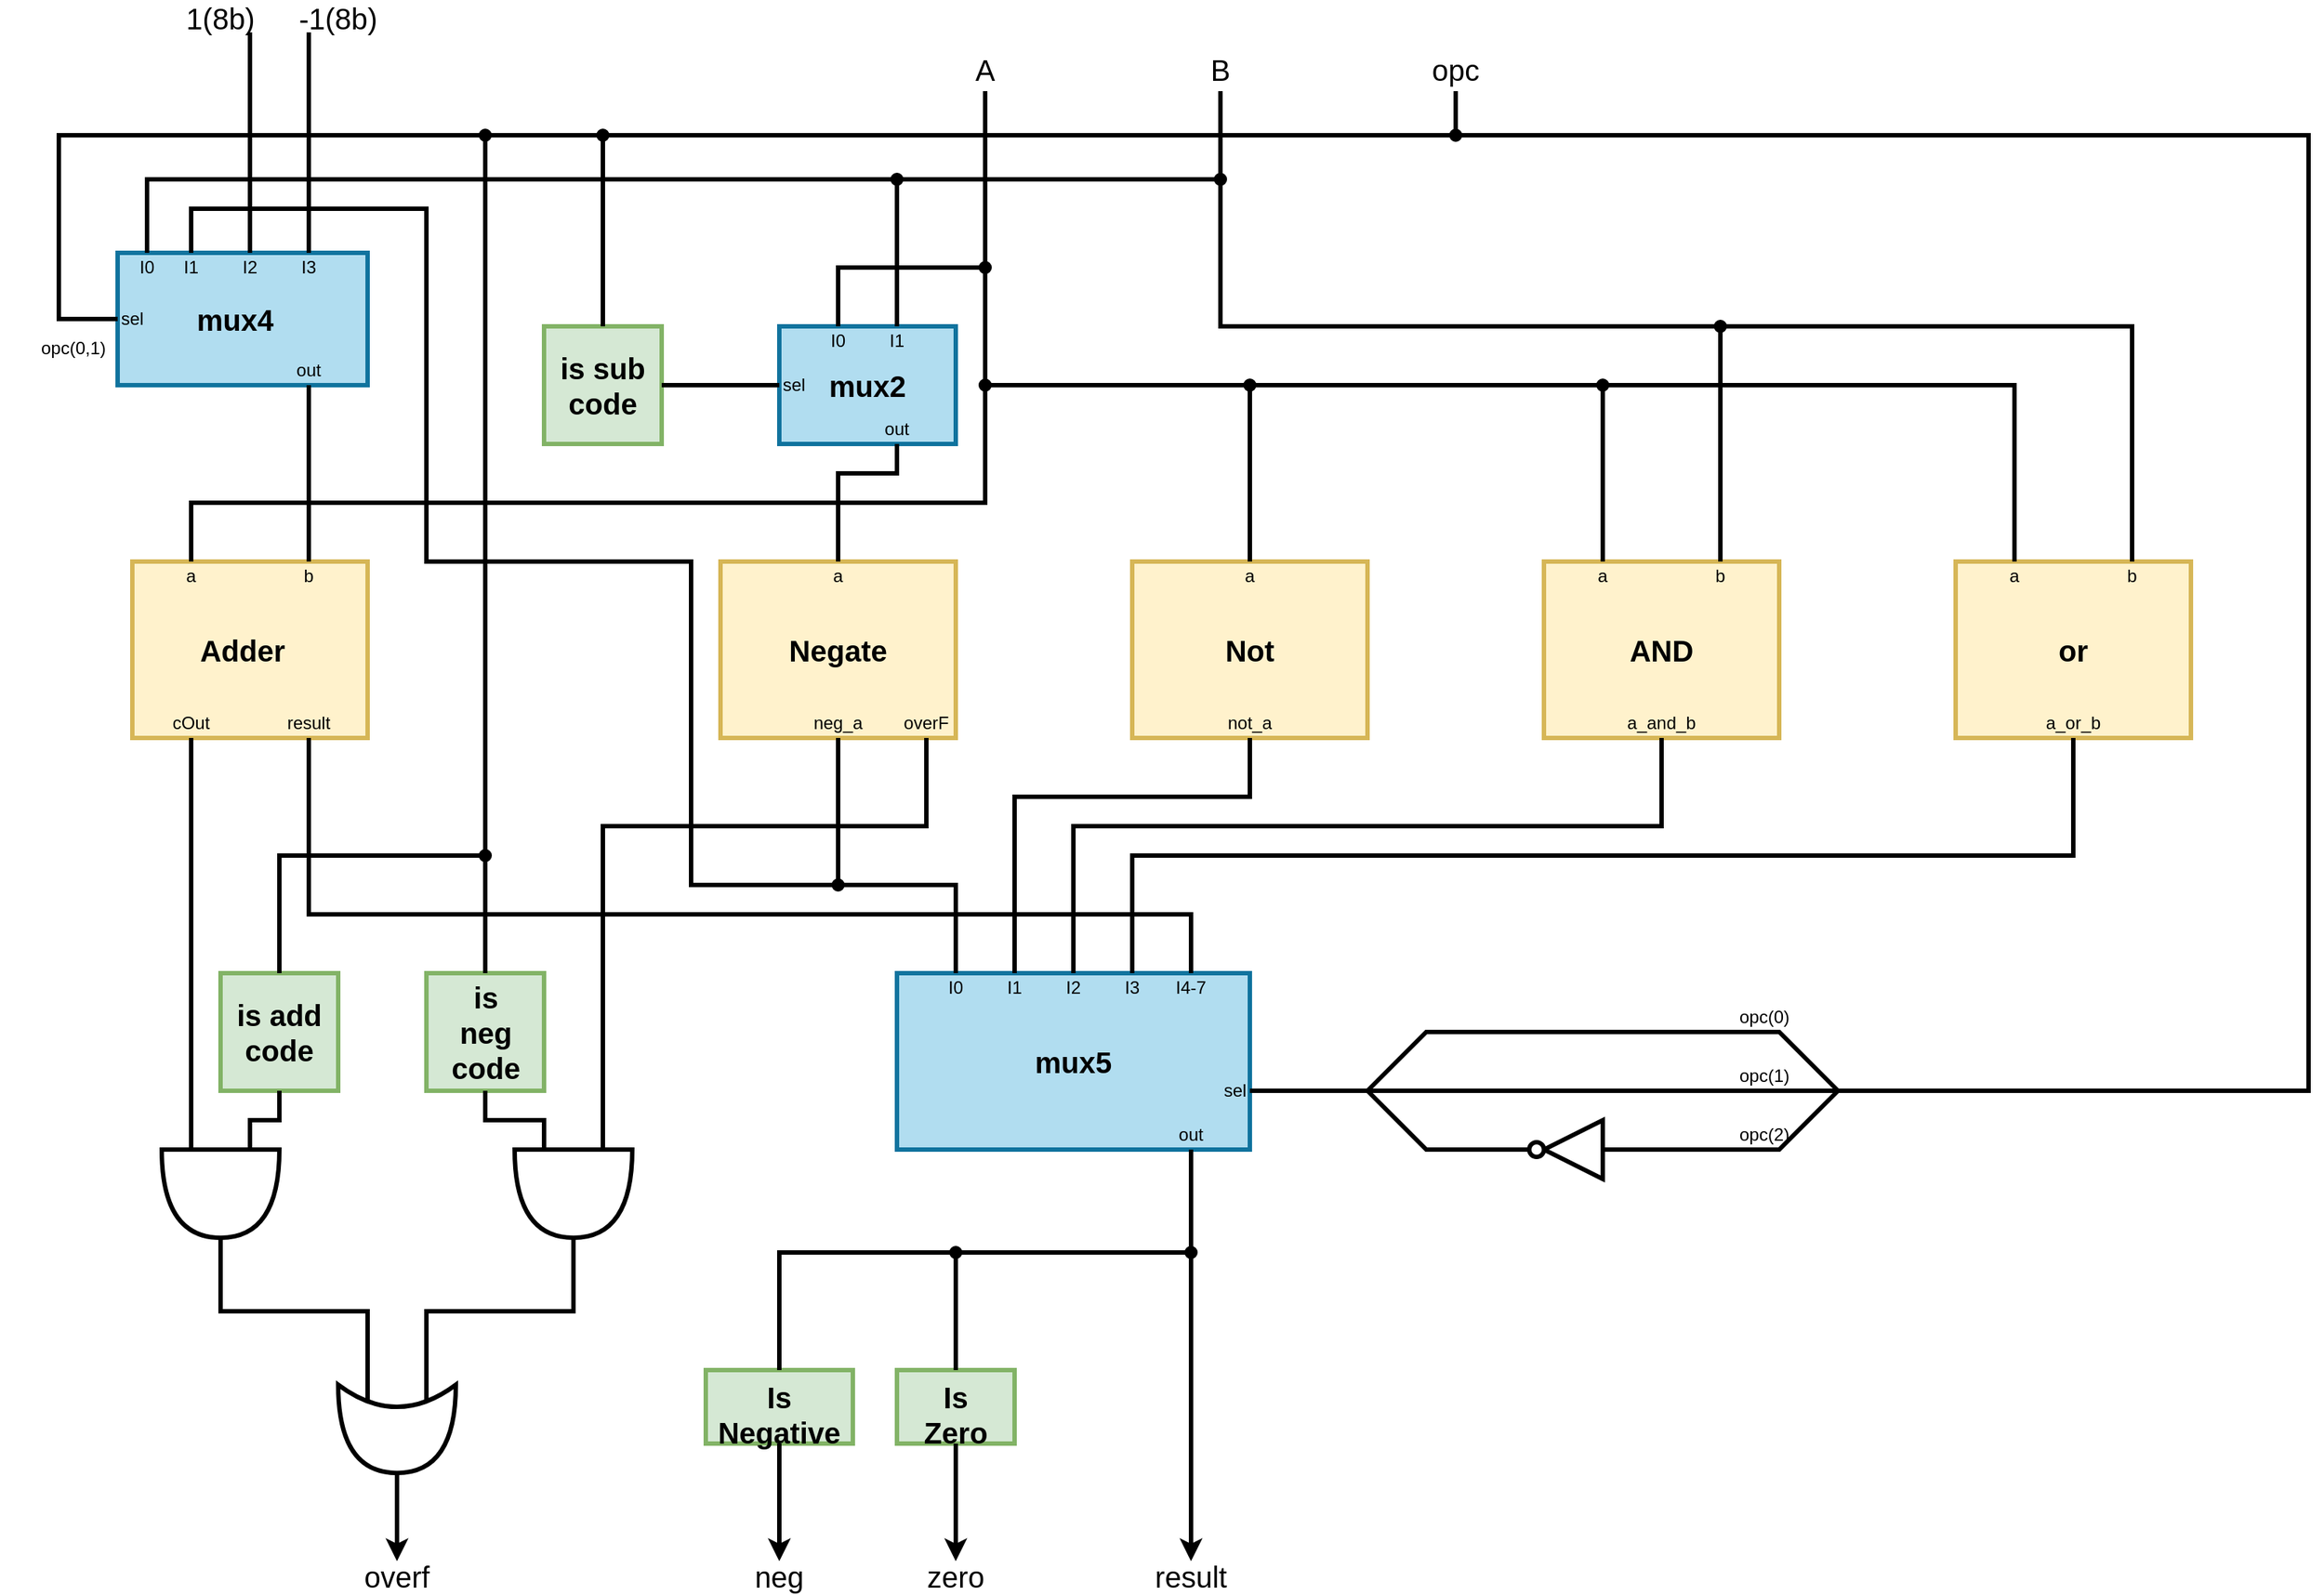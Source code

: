 <mxfile version="21.5.2" type="device">
  <diagram id="YubDv3jn2inDMCFgffVC" name="Page-1">
    <mxGraphModel dx="2049" dy="1076" grid="1" gridSize="10" guides="1" tooltips="1" connect="1" arrows="1" fold="1" page="1" pageScale="3" pageWidth="850" pageHeight="1100" math="0" shadow="0">
      <root>
        <mxCell id="0" />
        <mxCell id="1" parent="0" />
        <mxCell id="2DbDJx7GJpLvoIrPaRd6-7" value="" style="rounded=0;whiteSpace=wrap;html=1;strokeWidth=3;fillColor=#b1ddf0;strokeColor=#10739e;" parent="1" vertex="1">
          <mxGeometry x="310" y="350" width="170" height="90" as="geometry" />
        </mxCell>
        <mxCell id="2DbDJx7GJpLvoIrPaRd6-8" value="I0" style="text;html=1;strokeColor=none;fillColor=none;align=center;verticalAlign=middle;whiteSpace=wrap;rounded=0;strokeWidth=3;" parent="1" vertex="1">
          <mxGeometry x="310" y="350" width="40" height="20" as="geometry" />
        </mxCell>
        <mxCell id="2DbDJx7GJpLvoIrPaRd6-9" value="I1" style="text;html=1;strokeColor=none;fillColor=none;align=center;verticalAlign=middle;whiteSpace=wrap;rounded=0;strokeWidth=3;" parent="1" vertex="1">
          <mxGeometry x="340" y="350" width="40" height="20" as="geometry" />
        </mxCell>
        <mxCell id="2DbDJx7GJpLvoIrPaRd6-10" value="I2" style="text;html=1;strokeColor=none;fillColor=none;align=center;verticalAlign=middle;whiteSpace=wrap;rounded=0;strokeWidth=3;" parent="1" vertex="1">
          <mxGeometry x="380" y="350" width="40" height="20" as="geometry" />
        </mxCell>
        <mxCell id="2DbDJx7GJpLvoIrPaRd6-11" value="I3" style="text;html=1;strokeColor=none;fillColor=none;align=center;verticalAlign=middle;whiteSpace=wrap;rounded=0;strokeWidth=3;" parent="1" vertex="1">
          <mxGeometry x="420" y="350" width="40" height="20" as="geometry" />
        </mxCell>
        <mxCell id="2DbDJx7GJpLvoIrPaRd6-12" value="sel" style="text;html=1;strokeColor=none;fillColor=none;align=center;verticalAlign=middle;whiteSpace=wrap;rounded=0;strokeWidth=3;" parent="1" vertex="1">
          <mxGeometry x="300" y="385" width="40" height="20" as="geometry" />
        </mxCell>
        <mxCell id="2DbDJx7GJpLvoIrPaRd6-13" value="out" style="text;html=1;strokeColor=none;fillColor=none;align=center;verticalAlign=middle;whiteSpace=wrap;rounded=0;strokeWidth=3;" parent="1" vertex="1">
          <mxGeometry x="420" y="420" width="40" height="20" as="geometry" />
        </mxCell>
        <mxCell id="2DbDJx7GJpLvoIrPaRd6-14" value="" style="rounded=0;whiteSpace=wrap;html=1;strokeWidth=3;fillColor=#d5e8d4;strokeColor=#82b366;" parent="1" vertex="1">
          <mxGeometry x="600" y="400" width="80" height="80" as="geometry" />
        </mxCell>
        <mxCell id="2DbDJx7GJpLvoIrPaRd6-15" value="&lt;font style=&quot;font-size: 20px&quot;&gt;&lt;b&gt;is sub code&lt;/b&gt;&lt;/font&gt;" style="text;html=1;strokeColor=none;fillColor=none;align=center;verticalAlign=middle;whiteSpace=wrap;rounded=0;strokeWidth=3;" parent="1" vertex="1">
          <mxGeometry x="610" y="425" width="60" height="30" as="geometry" />
        </mxCell>
        <mxCell id="2DbDJx7GJpLvoIrPaRd6-17" value="&lt;font style=&quot;font-size: 20px&quot;&gt;&lt;b&gt;mux4&lt;/b&gt;&lt;/font&gt;" style="text;html=1;strokeColor=none;fillColor=none;align=center;verticalAlign=middle;whiteSpace=wrap;rounded=0;strokeWidth=3;" parent="1" vertex="1">
          <mxGeometry x="370" y="385" width="40" height="20" as="geometry" />
        </mxCell>
        <mxCell id="2DbDJx7GJpLvoIrPaRd6-19" value="" style="rounded=0;whiteSpace=wrap;html=1;strokeWidth=3;fillColor=#b1ddf0;strokeColor=#10739e;" parent="1" vertex="1">
          <mxGeometry x="760" y="400" width="120" height="80" as="geometry" />
        </mxCell>
        <mxCell id="2DbDJx7GJpLvoIrPaRd6-20" value="I0" style="text;html=1;strokeColor=none;fillColor=none;align=center;verticalAlign=middle;whiteSpace=wrap;rounded=0;strokeWidth=3;" parent="1" vertex="1">
          <mxGeometry x="780" y="400" width="40" height="20" as="geometry" />
        </mxCell>
        <mxCell id="2DbDJx7GJpLvoIrPaRd6-21" value="I1" style="text;html=1;strokeColor=none;fillColor=none;align=center;verticalAlign=middle;whiteSpace=wrap;rounded=0;strokeWidth=3;" parent="1" vertex="1">
          <mxGeometry x="820" y="400" width="40" height="20" as="geometry" />
        </mxCell>
        <mxCell id="2DbDJx7GJpLvoIrPaRd6-22" value="sel" style="text;html=1;strokeColor=none;fillColor=none;align=center;verticalAlign=middle;whiteSpace=wrap;rounded=0;strokeWidth=3;" parent="1" vertex="1">
          <mxGeometry x="750" y="430" width="40" height="20" as="geometry" />
        </mxCell>
        <mxCell id="2DbDJx7GJpLvoIrPaRd6-23" value="out" style="text;html=1;strokeColor=none;fillColor=none;align=center;verticalAlign=middle;whiteSpace=wrap;rounded=0;strokeWidth=3;" parent="1" vertex="1">
          <mxGeometry x="820" y="460" width="40" height="20" as="geometry" />
        </mxCell>
        <mxCell id="2DbDJx7GJpLvoIrPaRd6-24" value="&lt;font style=&quot;font-size: 20px&quot;&gt;&lt;b&gt;mux2&lt;/b&gt;&lt;/font&gt;" style="text;html=1;strokeColor=none;fillColor=none;align=center;verticalAlign=middle;whiteSpace=wrap;rounded=0;strokeWidth=3;" parent="1" vertex="1">
          <mxGeometry x="800" y="430" width="40" height="20" as="geometry" />
        </mxCell>
        <mxCell id="2DbDJx7GJpLvoIrPaRd6-25" value="" style="rounded=0;whiteSpace=wrap;html=1;strokeWidth=3;fillColor=#fff2cc;strokeColor=#d6b656;" parent="1" vertex="1">
          <mxGeometry x="320" y="560" width="160" height="120" as="geometry" />
        </mxCell>
        <mxCell id="2DbDJx7GJpLvoIrPaRd6-26" value="&lt;font size=&quot;1&quot;&gt;&lt;b style=&quot;font-size: 20px&quot;&gt;Adder&lt;/b&gt;&lt;/font&gt;" style="text;html=1;strokeColor=none;fillColor=none;align=center;verticalAlign=middle;whiteSpace=wrap;rounded=0;strokeWidth=3;" parent="1" vertex="1">
          <mxGeometry x="375" y="610" width="40" height="20" as="geometry" />
        </mxCell>
        <mxCell id="2DbDJx7GJpLvoIrPaRd6-27" value="a" style="text;html=1;strokeColor=none;fillColor=none;align=center;verticalAlign=middle;whiteSpace=wrap;rounded=0;strokeWidth=3;" parent="1" vertex="1">
          <mxGeometry x="340" y="560" width="40" height="20" as="geometry" />
        </mxCell>
        <mxCell id="2DbDJx7GJpLvoIrPaRd6-28" value="b" style="text;html=1;strokeColor=none;fillColor=none;align=center;verticalAlign=middle;whiteSpace=wrap;rounded=0;strokeWidth=3;" parent="1" vertex="1">
          <mxGeometry x="420" y="560" width="40" height="20" as="geometry" />
        </mxCell>
        <mxCell id="2DbDJx7GJpLvoIrPaRd6-29" value="cOut" style="text;html=1;strokeColor=none;fillColor=none;align=center;verticalAlign=middle;whiteSpace=wrap;rounded=0;strokeWidth=3;" parent="1" vertex="1">
          <mxGeometry x="340" y="660" width="40" height="20" as="geometry" />
        </mxCell>
        <mxCell id="2DbDJx7GJpLvoIrPaRd6-30" value="result" style="text;html=1;strokeColor=none;fillColor=none;align=center;verticalAlign=middle;whiteSpace=wrap;rounded=0;strokeWidth=3;" parent="1" vertex="1">
          <mxGeometry x="420" y="660" width="40" height="20" as="geometry" />
        </mxCell>
        <mxCell id="2DbDJx7GJpLvoIrPaRd6-31" value="" style="rounded=0;whiteSpace=wrap;html=1;strokeWidth=3;fillColor=#fff2cc;strokeColor=#d6b656;" parent="1" vertex="1">
          <mxGeometry x="720" y="560" width="160" height="120" as="geometry" />
        </mxCell>
        <mxCell id="2DbDJx7GJpLvoIrPaRd6-32" value="&lt;font style=&quot;font-size: 20px&quot;&gt;&lt;b&gt;Negate&lt;/b&gt;&lt;/font&gt;" style="text;html=1;strokeColor=none;fillColor=none;align=center;verticalAlign=middle;whiteSpace=wrap;rounded=0;strokeWidth=3;" parent="1" vertex="1">
          <mxGeometry x="780" y="610" width="40" height="20" as="geometry" />
        </mxCell>
        <mxCell id="2DbDJx7GJpLvoIrPaRd6-34" value="a" style="text;html=1;strokeColor=none;fillColor=none;align=center;verticalAlign=middle;whiteSpace=wrap;rounded=0;strokeWidth=3;" parent="1" vertex="1">
          <mxGeometry x="780" y="560" width="40" height="20" as="geometry" />
        </mxCell>
        <mxCell id="2DbDJx7GJpLvoIrPaRd6-35" value="neg_a" style="text;html=1;strokeColor=none;fillColor=none;align=center;verticalAlign=middle;whiteSpace=wrap;rounded=0;strokeWidth=3;" parent="1" vertex="1">
          <mxGeometry x="780" y="660" width="40" height="20" as="geometry" />
        </mxCell>
        <mxCell id="2DbDJx7GJpLvoIrPaRd6-36" value="" style="rounded=0;whiteSpace=wrap;html=1;strokeWidth=3;fillColor=#fff2cc;strokeColor=#d6b656;" parent="1" vertex="1">
          <mxGeometry x="1000" y="560" width="160" height="120" as="geometry" />
        </mxCell>
        <mxCell id="2DbDJx7GJpLvoIrPaRd6-37" value="&lt;font size=&quot;1&quot;&gt;&lt;b style=&quot;font-size: 20px&quot;&gt;Not&lt;/b&gt;&lt;/font&gt;" style="text;html=1;strokeColor=none;fillColor=none;align=center;verticalAlign=middle;whiteSpace=wrap;rounded=0;strokeWidth=3;" parent="1" vertex="1">
          <mxGeometry x="1060" y="610" width="40" height="20" as="geometry" />
        </mxCell>
        <mxCell id="2DbDJx7GJpLvoIrPaRd6-38" value="a" style="text;html=1;strokeColor=none;fillColor=none;align=center;verticalAlign=middle;whiteSpace=wrap;rounded=0;strokeWidth=3;" parent="1" vertex="1">
          <mxGeometry x="1060" y="560" width="40" height="20" as="geometry" />
        </mxCell>
        <mxCell id="2DbDJx7GJpLvoIrPaRd6-40" value="not_a" style="text;html=1;strokeColor=none;fillColor=none;align=center;verticalAlign=middle;whiteSpace=wrap;rounded=0;strokeWidth=3;" parent="1" vertex="1">
          <mxGeometry x="1060" y="660" width="40" height="20" as="geometry" />
        </mxCell>
        <mxCell id="2DbDJx7GJpLvoIrPaRd6-41" value="" style="rounded=0;whiteSpace=wrap;html=1;strokeWidth=3;fillColor=#fff2cc;strokeColor=#d6b656;" parent="1" vertex="1">
          <mxGeometry x="1280" y="560" width="160" height="120" as="geometry" />
        </mxCell>
        <mxCell id="2DbDJx7GJpLvoIrPaRd6-42" value="&lt;b style=&quot;font-size: 20px;&quot;&gt;AND&lt;/b&gt;" style="text;html=1;strokeColor=none;fillColor=none;align=center;verticalAlign=middle;whiteSpace=wrap;rounded=0;strokeWidth=3;fontSize=20;" parent="1" vertex="1">
          <mxGeometry x="1340" y="610" width="40" height="20" as="geometry" />
        </mxCell>
        <mxCell id="2DbDJx7GJpLvoIrPaRd6-43" value="a" style="text;html=1;strokeColor=none;fillColor=none;align=center;verticalAlign=middle;whiteSpace=wrap;rounded=0;strokeWidth=3;" parent="1" vertex="1">
          <mxGeometry x="1300" y="560" width="40" height="20" as="geometry" />
        </mxCell>
        <mxCell id="2DbDJx7GJpLvoIrPaRd6-44" value="b" style="text;html=1;strokeColor=none;fillColor=none;align=center;verticalAlign=middle;whiteSpace=wrap;rounded=0;strokeWidth=3;" parent="1" vertex="1">
          <mxGeometry x="1380" y="560" width="40" height="20" as="geometry" />
        </mxCell>
        <mxCell id="2DbDJx7GJpLvoIrPaRd6-46" value="a_and_b" style="text;html=1;strokeColor=none;fillColor=none;align=center;verticalAlign=middle;whiteSpace=wrap;rounded=0;strokeWidth=3;" parent="1" vertex="1">
          <mxGeometry x="1340" y="660" width="40" height="20" as="geometry" />
        </mxCell>
        <mxCell id="2DbDJx7GJpLvoIrPaRd6-47" value="" style="rounded=0;whiteSpace=wrap;html=1;strokeWidth=3;fillColor=#fff2cc;strokeColor=#d6b656;" parent="1" vertex="1">
          <mxGeometry x="1560" y="560" width="160" height="120" as="geometry" />
        </mxCell>
        <mxCell id="2DbDJx7GJpLvoIrPaRd6-48" value="&lt;b style=&quot;font-size: 20px;&quot;&gt;or&lt;/b&gt;" style="text;html=1;strokeColor=none;fillColor=none;align=center;verticalAlign=middle;whiteSpace=wrap;rounded=0;strokeWidth=3;fontSize=20;" parent="1" vertex="1">
          <mxGeometry x="1620" y="610" width="40" height="20" as="geometry" />
        </mxCell>
        <mxCell id="2DbDJx7GJpLvoIrPaRd6-49" value="a" style="text;html=1;strokeColor=none;fillColor=none;align=center;verticalAlign=middle;whiteSpace=wrap;rounded=0;strokeWidth=3;" parent="1" vertex="1">
          <mxGeometry x="1580" y="560" width="40" height="20" as="geometry" />
        </mxCell>
        <mxCell id="2DbDJx7GJpLvoIrPaRd6-50" value="b" style="text;html=1;strokeColor=none;fillColor=none;align=center;verticalAlign=middle;whiteSpace=wrap;rounded=0;strokeWidth=3;" parent="1" vertex="1">
          <mxGeometry x="1660" y="560" width="40" height="20" as="geometry" />
        </mxCell>
        <mxCell id="2DbDJx7GJpLvoIrPaRd6-51" value="a_or_b" style="text;html=1;strokeColor=none;fillColor=none;align=center;verticalAlign=middle;whiteSpace=wrap;rounded=0;strokeWidth=3;" parent="1" vertex="1">
          <mxGeometry x="1620" y="660" width="40" height="20" as="geometry" />
        </mxCell>
        <mxCell id="2DbDJx7GJpLvoIrPaRd6-52" value="" style="rounded=0;whiteSpace=wrap;html=1;strokeWidth=3;fillColor=#b1ddf0;strokeColor=#10739e;" parent="1" vertex="1">
          <mxGeometry x="840" y="840" width="240" height="120" as="geometry" />
        </mxCell>
        <mxCell id="2DbDJx7GJpLvoIrPaRd6-53" value="I0" style="text;html=1;strokeColor=none;fillColor=none;align=center;verticalAlign=middle;whiteSpace=wrap;rounded=0;strokeWidth=3;" parent="1" vertex="1">
          <mxGeometry x="860" y="840" width="40" height="20" as="geometry" />
        </mxCell>
        <mxCell id="2DbDJx7GJpLvoIrPaRd6-55" value="I1" style="text;html=1;strokeColor=none;fillColor=none;align=center;verticalAlign=middle;whiteSpace=wrap;rounded=0;strokeWidth=3;" parent="1" vertex="1">
          <mxGeometry x="900" y="840" width="40" height="20" as="geometry" />
        </mxCell>
        <mxCell id="2DbDJx7GJpLvoIrPaRd6-56" value="I2" style="text;html=1;strokeColor=none;fillColor=none;align=center;verticalAlign=middle;whiteSpace=wrap;rounded=0;strokeWidth=3;" parent="1" vertex="1">
          <mxGeometry x="940" y="840" width="40" height="20" as="geometry" />
        </mxCell>
        <mxCell id="2DbDJx7GJpLvoIrPaRd6-58" value="I3" style="text;html=1;strokeColor=none;fillColor=none;align=center;verticalAlign=middle;whiteSpace=wrap;rounded=0;strokeWidth=3;" parent="1" vertex="1">
          <mxGeometry x="980" y="840" width="40" height="20" as="geometry" />
        </mxCell>
        <mxCell id="2DbDJx7GJpLvoIrPaRd6-59" value="I4-7" style="text;html=1;strokeColor=none;fillColor=none;align=center;verticalAlign=middle;whiteSpace=wrap;rounded=0;strokeWidth=3;" parent="1" vertex="1">
          <mxGeometry x="1020" y="840" width="40" height="20" as="geometry" />
        </mxCell>
        <mxCell id="2DbDJx7GJpLvoIrPaRd6-60" value="&lt;b style=&quot;font-size: 20px;&quot;&gt;mux5&lt;/b&gt;" style="text;html=1;strokeColor=none;fillColor=none;align=center;verticalAlign=middle;whiteSpace=wrap;rounded=0;strokeWidth=3;fontSize=20;" parent="1" vertex="1">
          <mxGeometry x="940" y="890" width="40" height="20" as="geometry" />
        </mxCell>
        <mxCell id="2DbDJx7GJpLvoIrPaRd6-62" value="out" style="text;html=1;strokeColor=none;fillColor=none;align=center;verticalAlign=middle;whiteSpace=wrap;rounded=0;strokeWidth=3;" parent="1" vertex="1">
          <mxGeometry x="1020" y="940" width="40" height="20" as="geometry" />
        </mxCell>
        <mxCell id="2DbDJx7GJpLvoIrPaRd6-63" value="sel" style="text;html=1;strokeColor=none;fillColor=none;align=center;verticalAlign=middle;whiteSpace=wrap;rounded=0;strokeWidth=3;" parent="1" vertex="1">
          <mxGeometry x="1050" y="910" width="40" height="20" as="geometry" />
        </mxCell>
        <mxCell id="2DbDJx7GJpLvoIrPaRd6-65" value="" style="rounded=0;whiteSpace=wrap;html=1;strokeWidth=3;fillColor=#d5e8d4;strokeColor=#82b366;" parent="1" vertex="1">
          <mxGeometry x="520" y="840" width="80" height="80" as="geometry" />
        </mxCell>
        <mxCell id="2DbDJx7GJpLvoIrPaRd6-66" value="&lt;font style=&quot;font-size: 20px&quot;&gt;&lt;b&gt;is neg code&lt;/b&gt;&lt;/font&gt;" style="text;html=1;strokeColor=none;fillColor=none;align=center;verticalAlign=middle;whiteSpace=wrap;rounded=0;strokeWidth=3;" parent="1" vertex="1">
          <mxGeometry x="532.5" y="850" width="55" height="60" as="geometry" />
        </mxCell>
        <mxCell id="2DbDJx7GJpLvoIrPaRd6-67" value="" style="rounded=0;whiteSpace=wrap;html=1;strokeWidth=3;fillColor=#d5e8d4;strokeColor=#82b366;" parent="1" vertex="1">
          <mxGeometry x="380" y="840" width="80" height="80" as="geometry" />
        </mxCell>
        <mxCell id="2DbDJx7GJpLvoIrPaRd6-68" value="&lt;font style=&quot;font-size: 20px&quot;&gt;&lt;b&gt;is add code&lt;/b&gt;&lt;/font&gt;" style="text;html=1;strokeColor=none;fillColor=none;align=center;verticalAlign=middle;whiteSpace=wrap;rounded=0;strokeWidth=3;" parent="1" vertex="1">
          <mxGeometry x="390" y="860" width="60" height="40" as="geometry" />
        </mxCell>
        <mxCell id="2DbDJx7GJpLvoIrPaRd6-69" value="" style="shape=or;whiteSpace=wrap;html=1;direction=south;strokeWidth=3;" parent="1" vertex="1">
          <mxGeometry x="340" y="960" width="80" height="60" as="geometry" />
        </mxCell>
        <mxCell id="2DbDJx7GJpLvoIrPaRd6-70" value="" style="shape=or;whiteSpace=wrap;html=1;direction=south;strokeWidth=3;" parent="1" vertex="1">
          <mxGeometry x="580" y="960" width="80" height="60" as="geometry" />
        </mxCell>
        <mxCell id="2DbDJx7GJpLvoIrPaRd6-71" value="" style="shape=xor;whiteSpace=wrap;html=1;direction=south;strokeWidth=3;" parent="1" vertex="1">
          <mxGeometry x="460" y="1120" width="80" height="60" as="geometry" />
        </mxCell>
        <mxCell id="2DbDJx7GJpLvoIrPaRd6-72" value="" style="rounded=0;whiteSpace=wrap;html=1;strokeWidth=3;fillColor=#d5e8d4;strokeColor=#82b366;" parent="1" vertex="1">
          <mxGeometry x="710" y="1110" width="100" height="50" as="geometry" />
        </mxCell>
        <mxCell id="2DbDJx7GJpLvoIrPaRd6-73" value="&lt;b&gt;Is &lt;span style=&quot;font-size: 20px;&quot;&gt;Negative&lt;/span&gt;&lt;/b&gt;" style="text;html=1;strokeColor=none;fillColor=none;align=center;verticalAlign=middle;whiteSpace=wrap;rounded=0;strokeWidth=3;fontSize=20;" parent="1" vertex="1">
          <mxGeometry x="740" y="1130" width="40" height="20" as="geometry" />
        </mxCell>
        <mxCell id="2DbDJx7GJpLvoIrPaRd6-74" value="" style="rounded=0;whiteSpace=wrap;html=1;strokeWidth=3;fillColor=#d5e8d4;strokeColor=#82b366;" parent="1" vertex="1">
          <mxGeometry x="840" y="1110" width="80" height="50" as="geometry" />
        </mxCell>
        <mxCell id="2DbDJx7GJpLvoIrPaRd6-75" value="&lt;b&gt;Is &lt;span style=&quot;font-size: 20px;&quot;&gt;Zero&lt;/span&gt;&lt;/b&gt;" style="text;html=1;strokeColor=none;fillColor=none;align=center;verticalAlign=middle;whiteSpace=wrap;rounded=0;strokeWidth=3;fontSize=20;" parent="1" vertex="1">
          <mxGeometry x="860" y="1130" width="40" height="20" as="geometry" />
        </mxCell>
        <mxCell id="2DbDJx7GJpLvoIrPaRd6-77" value="&lt;div&gt;A&lt;/div&gt;" style="text;html=1;strokeColor=none;fillColor=none;align=center;verticalAlign=middle;whiteSpace=wrap;rounded=0;strokeWidth=3;fontSize=20;" parent="1" vertex="1">
          <mxGeometry x="880" y="215" width="40" height="20" as="geometry" />
        </mxCell>
        <mxCell id="2DbDJx7GJpLvoIrPaRd6-81" value="B" style="text;html=1;strokeColor=none;fillColor=none;align=center;verticalAlign=middle;whiteSpace=wrap;rounded=0;strokeWidth=3;fontSize=20;" parent="1" vertex="1">
          <mxGeometry x="1040" y="215" width="40" height="20" as="geometry" />
        </mxCell>
        <mxCell id="2DbDJx7GJpLvoIrPaRd6-83" value="opc" style="text;html=1;strokeColor=none;fillColor=none;align=center;verticalAlign=middle;whiteSpace=wrap;rounded=0;strokeWidth=3;fontSize=20;" parent="1" vertex="1">
          <mxGeometry x="1200" y="210" width="40" height="30" as="geometry" />
        </mxCell>
        <mxCell id="2DbDJx7GJpLvoIrPaRd6-84" value="-1(8b)" style="text;html=1;strokeColor=none;fillColor=none;align=center;verticalAlign=middle;whiteSpace=wrap;rounded=0;strokeWidth=3;fontSize=20;" parent="1" vertex="1">
          <mxGeometry x="440" y="180" width="40" height="20" as="geometry" />
        </mxCell>
        <mxCell id="2DbDJx7GJpLvoIrPaRd6-86" value="1(8b)" style="text;html=1;strokeColor=none;fillColor=none;align=center;verticalAlign=middle;whiteSpace=wrap;rounded=0;strokeWidth=3;fontSize=20;" parent="1" vertex="1">
          <mxGeometry x="360" y="180" width="40" height="20" as="geometry" />
        </mxCell>
        <mxCell id="2DbDJx7GJpLvoIrPaRd6-88" value="" style="endArrow=none;html=1;exitX=0.5;exitY=0;exitDx=0;exitDy=0;entryX=1;entryY=1;entryDx=0;entryDy=0;strokeWidth=3;" parent="1" source="2DbDJx7GJpLvoIrPaRd6-10" target="2DbDJx7GJpLvoIrPaRd6-86" edge="1">
          <mxGeometry width="50" height="50" relative="1" as="geometry">
            <mxPoint x="570" y="410" as="sourcePoint" />
            <mxPoint x="620" y="360" as="targetPoint" />
          </mxGeometry>
        </mxCell>
        <mxCell id="2DbDJx7GJpLvoIrPaRd6-89" value="" style="endArrow=none;html=1;exitX=0.5;exitY=0;exitDx=0;exitDy=0;entryX=0;entryY=1;entryDx=0;entryDy=0;strokeWidth=3;" parent="1" source="2DbDJx7GJpLvoIrPaRd6-11" target="2DbDJx7GJpLvoIrPaRd6-84" edge="1">
          <mxGeometry width="50" height="50" relative="1" as="geometry">
            <mxPoint x="570" y="410" as="sourcePoint" />
            <mxPoint x="620" y="360" as="targetPoint" />
          </mxGeometry>
        </mxCell>
        <mxCell id="2DbDJx7GJpLvoIrPaRd6-90" value="" style="endArrow=none;html=1;exitX=0.5;exitY=1;exitDx=0;exitDy=0;rounded=0;entryX=0;entryY=0.5;entryDx=0;entryDy=0;strokeWidth=3;" parent="1" target="2DbDJx7GJpLvoIrPaRd6-7" edge="1">
          <mxGeometry width="50" height="50" relative="1" as="geometry">
            <mxPoint x="1220" y="240" as="sourcePoint" />
            <mxPoint x="290" y="400" as="targetPoint" />
            <Array as="points">
              <mxPoint x="1220" y="270" />
              <mxPoint x="270" y="270" />
              <mxPoint x="270" y="395" />
            </Array>
          </mxGeometry>
        </mxCell>
        <mxCell id="2DbDJx7GJpLvoIrPaRd6-91" value="opc(0,1)" style="text;html=1;strokeColor=none;fillColor=none;align=center;verticalAlign=middle;whiteSpace=wrap;rounded=0;strokeWidth=3;" parent="1" vertex="1">
          <mxGeometry x="230" y="405" width="100" height="20" as="geometry" />
        </mxCell>
        <mxCell id="2DbDJx7GJpLvoIrPaRd6-92" value="" style="endArrow=none;html=1;entryX=0.5;entryY=0;entryDx=0;entryDy=0;sourcePerimeterSpacing=0;startArrow=oval;startFill=1;strokeWidth=3;" parent="1" target="2DbDJx7GJpLvoIrPaRd6-14" edge="1">
          <mxGeometry width="50" height="50" relative="1" as="geometry">
            <mxPoint x="640" y="270" as="sourcePoint" />
            <mxPoint x="850" y="620" as="targetPoint" />
          </mxGeometry>
        </mxCell>
        <mxCell id="2DbDJx7GJpLvoIrPaRd6-93" value="" style="endArrow=none;html=1;startArrow=oval;startFill=1;entryX=0.5;entryY=0;entryDx=0;entryDy=0;strokeWidth=3;" parent="1" target="2DbDJx7GJpLvoIrPaRd6-65" edge="1">
          <mxGeometry width="50" height="50" relative="1" as="geometry">
            <mxPoint x="560" y="270" as="sourcePoint" />
            <mxPoint x="560" y="270" as="targetPoint" />
          </mxGeometry>
        </mxCell>
        <mxCell id="2DbDJx7GJpLvoIrPaRd6-94" value="" style="endArrow=none;html=1;entryX=0.5;entryY=0;entryDx=0;entryDy=0;startArrow=oval;startFill=1;rounded=0;strokeWidth=3;" parent="1" target="2DbDJx7GJpLvoIrPaRd6-67" edge="1">
          <mxGeometry width="50" height="50" relative="1" as="geometry">
            <mxPoint x="560" y="760" as="sourcePoint" />
            <mxPoint x="850" y="520" as="targetPoint" />
            <Array as="points">
              <mxPoint x="420" y="760" />
            </Array>
          </mxGeometry>
        </mxCell>
        <mxCell id="2DbDJx7GJpLvoIrPaRd6-96" value="" style="endArrow=oval;html=1;rounded=0;startArrow=none;startFill=0;endFill=1;strokeWidth=3;" parent="1" edge="1">
          <mxGeometry width="50" height="50" relative="1" as="geometry">
            <mxPoint x="1480" y="920" as="sourcePoint" />
            <mxPoint x="1220" y="270" as="targetPoint" />
            <Array as="points">
              <mxPoint x="1800" y="920" />
              <mxPoint x="1800" y="270" />
            </Array>
          </mxGeometry>
        </mxCell>
        <mxCell id="2DbDJx7GJpLvoIrPaRd6-97" value="" style="endArrow=none;html=1;entryX=0.75;entryY=0.5;entryDx=0;entryDy=0;entryPerimeter=0;strokeWidth=3;" parent="1" target="2DbDJx7GJpLvoIrPaRd6-63" edge="1">
          <mxGeometry width="50" height="50" relative="1" as="geometry">
            <mxPoint x="1160" y="920" as="sourcePoint" />
            <mxPoint x="1210" y="740" as="targetPoint" />
          </mxGeometry>
        </mxCell>
        <mxCell id="2DbDJx7GJpLvoIrPaRd6-98" value="" style="endArrow=none;html=1;rounded=0;strokeWidth=3;" parent="1" edge="1">
          <mxGeometry width="50" height="50" relative="1" as="geometry">
            <mxPoint x="1160" y="920" as="sourcePoint" />
            <mxPoint x="1480" y="920" as="targetPoint" />
            <Array as="points">
              <mxPoint x="1200" y="880" />
              <mxPoint x="1440" y="880" />
            </Array>
          </mxGeometry>
        </mxCell>
        <mxCell id="2DbDJx7GJpLvoIrPaRd6-99" value="" style="endArrow=none;html=1;rounded=0;strokeWidth=3;" parent="1" edge="1">
          <mxGeometry width="50" height="50" relative="1" as="geometry">
            <mxPoint x="1320" y="960" as="sourcePoint" />
            <mxPoint x="1480" y="920" as="targetPoint" />
            <Array as="points">
              <mxPoint x="1440" y="960" />
            </Array>
          </mxGeometry>
        </mxCell>
        <mxCell id="2DbDJx7GJpLvoIrPaRd6-100" value="" style="endArrow=none;html=1;strokeColor=#000000;strokeWidth=3;" parent="1" edge="1">
          <mxGeometry width="50" height="50" relative="1" as="geometry">
            <mxPoint x="1160" y="920" as="sourcePoint" />
            <mxPoint x="1480" y="920" as="targetPoint" />
          </mxGeometry>
        </mxCell>
        <mxCell id="2DbDJx7GJpLvoIrPaRd6-101" value="" style="triangle;whiteSpace=wrap;html=1;direction=west;strokeWidth=3;" parent="1" vertex="1">
          <mxGeometry x="1280" y="940" width="40" height="40" as="geometry" />
        </mxCell>
        <mxCell id="2DbDJx7GJpLvoIrPaRd6-103" value="" style="ellipse;whiteSpace=wrap;html=1;aspect=fixed;strokeWidth=3;" parent="1" vertex="1">
          <mxGeometry x="1270" y="955" width="10" height="10" as="geometry" />
        </mxCell>
        <mxCell id="2DbDJx7GJpLvoIrPaRd6-104" value="" style="endArrow=none;html=1;strokeColor=#000000;entryX=0;entryY=0.5;entryDx=0;entryDy=0;rounded=0;strokeWidth=3;" parent="1" target="2DbDJx7GJpLvoIrPaRd6-103" edge="1">
          <mxGeometry width="50" height="50" relative="1" as="geometry">
            <mxPoint x="1160" y="920" as="sourcePoint" />
            <mxPoint x="1200" y="740" as="targetPoint" />
            <Array as="points">
              <mxPoint x="1200" y="960" />
            </Array>
          </mxGeometry>
        </mxCell>
        <mxCell id="2DbDJx7GJpLvoIrPaRd6-105" value="opc(0)" style="text;html=1;strokeColor=none;fillColor=none;align=center;verticalAlign=middle;whiteSpace=wrap;rounded=0;strokeWidth=3;" parent="1" vertex="1">
          <mxGeometry x="1410" y="860" width="40" height="20" as="geometry" />
        </mxCell>
        <mxCell id="2DbDJx7GJpLvoIrPaRd6-106" value="opc(1)" style="text;html=1;strokeColor=none;fillColor=none;align=center;verticalAlign=middle;whiteSpace=wrap;rounded=0;strokeWidth=3;" parent="1" vertex="1">
          <mxGeometry x="1410" y="900" width="40" height="20" as="geometry" />
        </mxCell>
        <mxCell id="2DbDJx7GJpLvoIrPaRd6-107" value="opc(2)" style="text;html=1;strokeColor=none;fillColor=none;align=center;verticalAlign=middle;whiteSpace=wrap;rounded=0;strokeWidth=3;" parent="1" vertex="1">
          <mxGeometry x="1410" y="940" width="40" height="20" as="geometry" />
        </mxCell>
        <mxCell id="2DbDJx7GJpLvoIrPaRd6-110" value="" style="endArrow=none;html=1;strokeColor=#000000;exitX=0.5;exitY=0;exitDx=0;exitDy=0;entryX=0.5;entryY=1;entryDx=0;entryDy=0;rounded=0;strokeWidth=3;" parent="1" source="2DbDJx7GJpLvoIrPaRd6-72" target="2DbDJx7GJpLvoIrPaRd6-62" edge="1">
          <mxGeometry width="50" height="50" relative="1" as="geometry">
            <mxPoint x="610" y="970" as="sourcePoint" />
            <mxPoint x="660" y="920" as="targetPoint" />
            <Array as="points">
              <mxPoint x="760" y="1030" />
              <mxPoint x="1040" y="1030" />
            </Array>
          </mxGeometry>
        </mxCell>
        <mxCell id="2DbDJx7GJpLvoIrPaRd6-111" value="" style="endArrow=oval;html=1;exitX=0.5;exitY=0;exitDx=0;exitDy=0;startArrow=none;startFill=0;endFill=1;strokeWidth=3;" parent="1" source="2DbDJx7GJpLvoIrPaRd6-74" edge="1">
          <mxGeometry width="50" height="50" relative="1" as="geometry">
            <mxPoint x="610" y="970" as="sourcePoint" />
            <mxPoint x="880" y="1030" as="targetPoint" />
          </mxGeometry>
        </mxCell>
        <mxCell id="2DbDJx7GJpLvoIrPaRd6-112" value="" style="endArrow=none;html=1;strokeColor=#000000;exitX=1;exitY=0.5;exitDx=0;exitDy=0;exitPerimeter=0;entryX=0.175;entryY=0.25;entryDx=0;entryDy=0;entryPerimeter=0;rounded=0;strokeWidth=3;" parent="1" source="2DbDJx7GJpLvoIrPaRd6-70" target="2DbDJx7GJpLvoIrPaRd6-71" edge="1">
          <mxGeometry width="50" height="50" relative="1" as="geometry">
            <mxPoint x="610" y="1010" as="sourcePoint" />
            <mxPoint x="660" y="960" as="targetPoint" />
            <Array as="points">
              <mxPoint x="620" y="1070" />
              <mxPoint x="520" y="1070" />
            </Array>
          </mxGeometry>
        </mxCell>
        <mxCell id="2DbDJx7GJpLvoIrPaRd6-113" value="" style="endArrow=none;html=1;strokeColor=#000000;entryX=1;entryY=0.5;entryDx=0;entryDy=0;entryPerimeter=0;exitX=0.175;exitY=0.75;exitDx=0;exitDy=0;exitPerimeter=0;rounded=0;strokeWidth=3;" parent="1" source="2DbDJx7GJpLvoIrPaRd6-71" target="2DbDJx7GJpLvoIrPaRd6-69" edge="1">
          <mxGeometry width="50" height="50" relative="1" as="geometry">
            <mxPoint x="610" y="1010" as="sourcePoint" />
            <mxPoint x="660" y="960" as="targetPoint" />
            <Array as="points">
              <mxPoint x="480" y="1070" />
              <mxPoint x="380" y="1070" />
            </Array>
          </mxGeometry>
        </mxCell>
        <mxCell id="2DbDJx7GJpLvoIrPaRd6-119" value="" style="endArrow=classic;html=1;strokeColor=#000000;exitX=1;exitY=0.5;exitDx=0;exitDy=0;exitPerimeter=0;entryX=0.5;entryY=0;entryDx=0;entryDy=0;strokeWidth=3;endFill=1;" parent="1" source="2DbDJx7GJpLvoIrPaRd6-71" edge="1">
          <mxGeometry width="50" height="50" relative="1" as="geometry">
            <mxPoint x="670" y="1190" as="sourcePoint" />
            <mxPoint x="500" y="1240" as="targetPoint" />
          </mxGeometry>
        </mxCell>
        <mxCell id="2DbDJx7GJpLvoIrPaRd6-120" value="" style="endArrow=none;html=1;strokeColor=#000000;entryX=0.5;entryY=1;entryDx=0;entryDy=0;exitX=0.5;exitY=0;exitDx=0;exitDy=0;strokeWidth=3;startArrow=classic;startFill=1;" parent="1" target="2DbDJx7GJpLvoIrPaRd6-72" edge="1">
          <mxGeometry width="50" height="50" relative="1" as="geometry">
            <mxPoint x="760" y="1240" as="sourcePoint" />
            <mxPoint x="720" y="1140" as="targetPoint" />
          </mxGeometry>
        </mxCell>
        <mxCell id="2DbDJx7GJpLvoIrPaRd6-121" value="" style="endArrow=classic;html=1;strokeColor=#000000;exitX=0.5;exitY=1;exitDx=0;exitDy=0;entryX=0.5;entryY=0;entryDx=0;entryDy=0;strokeWidth=3;endFill=1;" parent="1" source="2DbDJx7GJpLvoIrPaRd6-74" edge="1">
          <mxGeometry width="50" height="50" relative="1" as="geometry">
            <mxPoint x="670" y="1190" as="sourcePoint" />
            <mxPoint x="880" y="1240" as="targetPoint" />
          </mxGeometry>
        </mxCell>
        <mxCell id="2DbDJx7GJpLvoIrPaRd6-122" value="" style="endArrow=classic;html=1;strokeColor=#000000;entryX=0.5;entryY=0;entryDx=0;entryDy=0;startArrow=oval;startFill=1;strokeWidth=3;endFill=1;" parent="1" edge="1">
          <mxGeometry width="50" height="50" relative="1" as="geometry">
            <mxPoint x="1040" y="1030" as="sourcePoint" />
            <mxPoint x="1040" y="1240" as="targetPoint" />
          </mxGeometry>
        </mxCell>
        <mxCell id="2DbDJx7GJpLvoIrPaRd6-123" value="" style="endArrow=none;html=1;strokeColor=#000000;exitX=0.5;exitY=1;exitDx=0;exitDy=0;entryX=0;entryY=0.75;entryDx=0;entryDy=0;entryPerimeter=0;strokeWidth=3;" parent="1" source="2DbDJx7GJpLvoIrPaRd6-29" target="2DbDJx7GJpLvoIrPaRd6-69" edge="1">
          <mxGeometry width="50" height="50" relative="1" as="geometry">
            <mxPoint x="670" y="710" as="sourcePoint" />
            <mxPoint x="720" y="660" as="targetPoint" />
          </mxGeometry>
        </mxCell>
        <mxCell id="2DbDJx7GJpLvoIrPaRd6-124" value="" style="endArrow=none;html=1;strokeColor=#000000;exitX=0.5;exitY=1;exitDx=0;exitDy=0;entryX=0;entryY=0.25;entryDx=0;entryDy=0;entryPerimeter=0;rounded=0;strokeWidth=3;" parent="1" source="2DbDJx7GJpLvoIrPaRd6-67" target="2DbDJx7GJpLvoIrPaRd6-69" edge="1">
          <mxGeometry width="50" height="50" relative="1" as="geometry">
            <mxPoint x="670" y="800" as="sourcePoint" />
            <mxPoint x="720" y="750" as="targetPoint" />
            <Array as="points">
              <mxPoint x="420" y="940" />
              <mxPoint x="400" y="940" />
            </Array>
          </mxGeometry>
        </mxCell>
        <mxCell id="2DbDJx7GJpLvoIrPaRd6-126" value="" style="endArrow=none;html=1;strokeColor=#000000;exitX=0.5;exitY=1;exitDx=0;exitDy=0;entryX=0;entryY=0.75;entryDx=0;entryDy=0;entryPerimeter=0;rounded=0;strokeWidth=3;" parent="1" source="2DbDJx7GJpLvoIrPaRd6-65" target="2DbDJx7GJpLvoIrPaRd6-70" edge="1">
          <mxGeometry width="50" height="50" relative="1" as="geometry">
            <mxPoint x="670" y="800" as="sourcePoint" />
            <mxPoint x="720" y="750" as="targetPoint" />
            <Array as="points">
              <mxPoint x="560" y="940" />
              <mxPoint x="600" y="940" />
            </Array>
          </mxGeometry>
        </mxCell>
        <mxCell id="2DbDJx7GJpLvoIrPaRd6-128" value="overF" style="text;html=1;strokeColor=none;fillColor=none;align=center;verticalAlign=middle;whiteSpace=wrap;rounded=0;strokeWidth=3;" parent="1" vertex="1">
          <mxGeometry x="840" y="660" width="40" height="20" as="geometry" />
        </mxCell>
        <mxCell id="2DbDJx7GJpLvoIrPaRd6-129" value="" style="endArrow=none;html=1;strokeColor=#000000;exitX=0;exitY=0.25;exitDx=0;exitDy=0;exitPerimeter=0;entryX=0.5;entryY=1;entryDx=0;entryDy=0;rounded=0;strokeWidth=3;" parent="1" source="2DbDJx7GJpLvoIrPaRd6-70" target="2DbDJx7GJpLvoIrPaRd6-128" edge="1">
          <mxGeometry width="50" height="50" relative="1" as="geometry">
            <mxPoint x="580" y="790" as="sourcePoint" />
            <mxPoint x="630" y="740" as="targetPoint" />
            <Array as="points">
              <mxPoint x="640" y="740" />
              <mxPoint x="860" y="740" />
            </Array>
          </mxGeometry>
        </mxCell>
        <mxCell id="2DbDJx7GJpLvoIrPaRd6-130" value="overf" style="text;html=1;strokeColor=none;fillColor=none;align=center;verticalAlign=middle;whiteSpace=wrap;rounded=0;strokeWidth=3;fontSize=20;" parent="1" vertex="1">
          <mxGeometry x="480" y="1240" width="40" height="20" as="geometry" />
        </mxCell>
        <mxCell id="2DbDJx7GJpLvoIrPaRd6-131" value="neg" style="text;html=1;strokeColor=none;fillColor=none;align=center;verticalAlign=middle;whiteSpace=wrap;rounded=0;strokeWidth=3;fontSize=20;" parent="1" vertex="1">
          <mxGeometry x="740" y="1240" width="40" height="20" as="geometry" />
        </mxCell>
        <mxCell id="2DbDJx7GJpLvoIrPaRd6-132" value="zero" style="text;html=1;strokeColor=none;fillColor=none;align=center;verticalAlign=middle;whiteSpace=wrap;rounded=0;strokeWidth=3;fontSize=20;" parent="1" vertex="1">
          <mxGeometry x="860" y="1240" width="40" height="20" as="geometry" />
        </mxCell>
        <mxCell id="2DbDJx7GJpLvoIrPaRd6-133" value="result" style="text;html=1;strokeColor=none;fillColor=none;align=center;verticalAlign=middle;whiteSpace=wrap;rounded=0;strokeWidth=3;fontSize=20;" parent="1" vertex="1">
          <mxGeometry x="1020" y="1240" width="40" height="20" as="geometry" />
        </mxCell>
        <mxCell id="2DbDJx7GJpLvoIrPaRd6-136" value="" style="endArrow=none;html=1;strokeColor=#000000;exitX=0.5;exitY=1;exitDx=0;exitDy=0;entryX=0.5;entryY=0;entryDx=0;entryDy=0;rounded=0;strokeWidth=3;" parent="1" source="2DbDJx7GJpLvoIrPaRd6-35" target="2DbDJx7GJpLvoIrPaRd6-53" edge="1">
          <mxGeometry width="50" height="50" relative="1" as="geometry">
            <mxPoint x="900" y="860" as="sourcePoint" />
            <mxPoint x="950" y="810" as="targetPoint" />
            <Array as="points">
              <mxPoint x="800" y="780" />
              <mxPoint x="880" y="780" />
            </Array>
          </mxGeometry>
        </mxCell>
        <mxCell id="2DbDJx7GJpLvoIrPaRd6-137" value="" style="endArrow=none;html=1;strokeColor=#000000;rounded=0;entryX=0.5;entryY=1;entryDx=0;entryDy=0;exitX=0.5;exitY=0;exitDx=0;exitDy=0;strokeWidth=3;" parent="1" source="2DbDJx7GJpLvoIrPaRd6-55" target="2DbDJx7GJpLvoIrPaRd6-40" edge="1">
          <mxGeometry width="50" height="50" relative="1" as="geometry">
            <mxPoint x="900" y="860" as="sourcePoint" />
            <mxPoint x="950" y="810" as="targetPoint" />
            <Array as="points">
              <mxPoint x="920" y="720" />
              <mxPoint x="1080" y="720" />
            </Array>
          </mxGeometry>
        </mxCell>
        <mxCell id="2DbDJx7GJpLvoIrPaRd6-138" value="" style="endArrow=none;html=1;strokeColor=#000000;exitX=0.5;exitY=0;exitDx=0;exitDy=0;entryX=0.5;entryY=1;entryDx=0;entryDy=0;rounded=0;strokeWidth=3;" parent="1" source="2DbDJx7GJpLvoIrPaRd6-56" target="2DbDJx7GJpLvoIrPaRd6-46" edge="1">
          <mxGeometry width="50" height="50" relative="1" as="geometry">
            <mxPoint x="900" y="860" as="sourcePoint" />
            <mxPoint x="950" y="810" as="targetPoint" />
            <Array as="points">
              <mxPoint x="960" y="740" />
              <mxPoint x="1360" y="740" />
            </Array>
          </mxGeometry>
        </mxCell>
        <mxCell id="2DbDJx7GJpLvoIrPaRd6-139" value="" style="endArrow=none;html=1;strokeColor=#000000;rounded=0;entryX=0.5;entryY=0;entryDx=0;entryDy=0;exitX=0.5;exitY=1;exitDx=0;exitDy=0;strokeWidth=3;" parent="1" source="2DbDJx7GJpLvoIrPaRd6-51" target="2DbDJx7GJpLvoIrPaRd6-58" edge="1">
          <mxGeometry width="50" height="50" relative="1" as="geometry">
            <mxPoint x="1620" y="730" as="sourcePoint" />
            <mxPoint x="950" y="810" as="targetPoint" />
            <Array as="points">
              <mxPoint x="1640" y="760" />
              <mxPoint x="1000" y="760" />
            </Array>
          </mxGeometry>
        </mxCell>
        <mxCell id="2DbDJx7GJpLvoIrPaRd6-140" value="" style="endArrow=none;html=1;rounded=0;exitX=0.5;exitY=1;exitDx=0;exitDy=0;entryX=0.5;entryY=0;entryDx=0;entryDy=0;strokeWidth=3;" parent="1" source="2DbDJx7GJpLvoIrPaRd6-30" target="2DbDJx7GJpLvoIrPaRd6-59" edge="1">
          <mxGeometry width="50" height="50" relative="1" as="geometry">
            <mxPoint x="880" y="860" as="sourcePoint" />
            <mxPoint x="930" y="810" as="targetPoint" />
            <Array as="points">
              <mxPoint x="440" y="800" />
              <mxPoint x="680" y="800" />
              <mxPoint x="1040" y="800" />
            </Array>
          </mxGeometry>
        </mxCell>
        <mxCell id="2DbDJx7GJpLvoIrPaRd6-142" value="" style="endArrow=none;html=1;strokeColor=#000000;entryX=0.5;entryY=1;entryDx=0;entryDy=0;rounded=0;exitX=0.5;exitY=0;exitDx=0;exitDy=0;strokeWidth=3;" parent="1" source="2DbDJx7GJpLvoIrPaRd6-38" edge="1">
          <mxGeometry width="50" height="50" relative="1" as="geometry">
            <mxPoint x="990" y="550" as="sourcePoint" />
            <mxPoint x="900" y="240" as="targetPoint" />
            <Array as="points">
              <mxPoint x="1080" y="440" />
              <mxPoint x="900" y="440" />
              <mxPoint x="900" y="320" />
            </Array>
          </mxGeometry>
        </mxCell>
        <mxCell id="2DbDJx7GJpLvoIrPaRd6-143" value="" style="endArrow=oval;html=1;strokeColor=#000000;exitX=0.25;exitY=0;exitDx=0;exitDy=0;rounded=0;startArrow=none;startFill=0;endFill=1;strokeWidth=3;" parent="1" source="2DbDJx7GJpLvoIrPaRd6-41" edge="1">
          <mxGeometry width="50" height="50" relative="1" as="geometry">
            <mxPoint x="990" y="550" as="sourcePoint" />
            <mxPoint x="1080" y="440" as="targetPoint" />
            <Array as="points">
              <mxPoint x="1320" y="440" />
            </Array>
          </mxGeometry>
        </mxCell>
        <mxCell id="2DbDJx7GJpLvoIrPaRd6-144" value="" style="endArrow=oval;html=1;strokeColor=#000000;exitX=0.5;exitY=0;exitDx=0;exitDy=0;rounded=0;startArrow=none;startFill=0;endFill=1;strokeWidth=3;" parent="1" source="2DbDJx7GJpLvoIrPaRd6-49" edge="1">
          <mxGeometry width="50" height="50" relative="1" as="geometry">
            <mxPoint x="990" y="550" as="sourcePoint" />
            <mxPoint x="1320" y="440" as="targetPoint" />
            <Array as="points">
              <mxPoint x="1600" y="440" />
            </Array>
          </mxGeometry>
        </mxCell>
        <mxCell id="2DbDJx7GJpLvoIrPaRd6-145" value="" style="endArrow=none;html=1;strokeColor=#000000;entryX=0.5;entryY=1;entryDx=0;entryDy=0;exitX=0.75;exitY=0;exitDx=0;exitDy=0;endFill=0;rounded=0;strokeWidth=3;" parent="1" source="2DbDJx7GJpLvoIrPaRd6-41" edge="1">
          <mxGeometry width="50" height="50" relative="1" as="geometry">
            <mxPoint x="990" y="550" as="sourcePoint" />
            <mxPoint x="1060" y="240" as="targetPoint" />
            <Array as="points">
              <mxPoint x="1400" y="400" />
              <mxPoint x="1060" y="400" />
            </Array>
          </mxGeometry>
        </mxCell>
        <mxCell id="2DbDJx7GJpLvoIrPaRd6-146" value="" style="endArrow=oval;html=1;strokeColor=#000000;exitX=0.75;exitY=0;exitDx=0;exitDy=0;rounded=0;endFill=1;strokeWidth=3;" parent="1" source="2DbDJx7GJpLvoIrPaRd6-47" edge="1">
          <mxGeometry width="50" height="50" relative="1" as="geometry">
            <mxPoint x="990" y="550" as="sourcePoint" />
            <mxPoint x="1400" y="400" as="targetPoint" />
            <Array as="points">
              <mxPoint x="1680" y="400" />
            </Array>
          </mxGeometry>
        </mxCell>
        <mxCell id="2DbDJx7GJpLvoIrPaRd6-147" value="" style="endArrow=oval;html=1;strokeColor=#000000;exitX=0.5;exitY=0;exitDx=0;exitDy=0;rounded=0;endFill=1;strokeWidth=3;" parent="1" source="2DbDJx7GJpLvoIrPaRd6-8" edge="1">
          <mxGeometry width="50" height="50" relative="1" as="geometry">
            <mxPoint x="790" y="570" as="sourcePoint" />
            <mxPoint x="1060" y="300" as="targetPoint" />
            <Array as="points">
              <mxPoint x="330" y="300" />
            </Array>
          </mxGeometry>
        </mxCell>
        <mxCell id="2DbDJx7GJpLvoIrPaRd6-149" value="" style="endArrow=oval;html=1;strokeColor=#000000;exitX=0.5;exitY=0;exitDx=0;exitDy=0;rounded=0;startArrow=none;startFill=0;endFill=1;strokeWidth=3;" parent="1" source="2DbDJx7GJpLvoIrPaRd6-9" edge="1">
          <mxGeometry width="50" height="50" relative="1" as="geometry">
            <mxPoint x="790" y="570" as="sourcePoint" />
            <mxPoint x="800" y="780" as="targetPoint" />
            <Array as="points">
              <mxPoint x="360" y="320" />
              <mxPoint x="520" y="320" />
              <mxPoint x="520" y="560" />
              <mxPoint x="700" y="560" />
              <mxPoint x="700" y="780" />
            </Array>
          </mxGeometry>
        </mxCell>
        <mxCell id="2DbDJx7GJpLvoIrPaRd6-150" value="" style="endArrow=none;html=1;strokeColor=#000000;entryX=1;entryY=0.5;entryDx=0;entryDy=0;exitX=0;exitY=0.5;exitDx=0;exitDy=0;rounded=0;strokeWidth=3;" parent="1" source="2DbDJx7GJpLvoIrPaRd6-19" target="2DbDJx7GJpLvoIrPaRd6-14" edge="1">
          <mxGeometry width="50" height="50" relative="1" as="geometry">
            <mxPoint x="790" y="570" as="sourcePoint" />
            <mxPoint x="840" y="520" as="targetPoint" />
            <Array as="points">
              <mxPoint x="720" y="440" />
            </Array>
          </mxGeometry>
        </mxCell>
        <mxCell id="2DbDJx7GJpLvoIrPaRd6-151" value="" style="endArrow=none;html=1;strokeColor=#000000;entryX=0.5;entryY=1;entryDx=0;entryDy=0;exitX=0.5;exitY=0;exitDx=0;exitDy=0;strokeWidth=3;" parent="1" source="2DbDJx7GJpLvoIrPaRd6-28" target="2DbDJx7GJpLvoIrPaRd6-13" edge="1">
          <mxGeometry width="50" height="50" relative="1" as="geometry">
            <mxPoint x="790" y="570" as="sourcePoint" />
            <mxPoint x="840" y="520" as="targetPoint" />
          </mxGeometry>
        </mxCell>
        <mxCell id="2DbDJx7GJpLvoIrPaRd6-152" value="" style="endArrow=oval;html=1;strokeColor=#000000;exitX=0.5;exitY=0;exitDx=0;exitDy=0;rounded=0;startArrow=none;startFill=0;endFill=1;strokeWidth=3;" parent="1" source="2DbDJx7GJpLvoIrPaRd6-27" edge="1">
          <mxGeometry width="50" height="50" relative="1" as="geometry">
            <mxPoint x="790" y="570" as="sourcePoint" />
            <mxPoint x="900" y="440" as="targetPoint" />
            <Array as="points">
              <mxPoint x="360" y="520" />
              <mxPoint x="900" y="520" />
            </Array>
          </mxGeometry>
        </mxCell>
        <mxCell id="2DbDJx7GJpLvoIrPaRd6-153" value="" style="endArrow=none;html=1;strokeColor=#000000;entryX=0.5;entryY=0;entryDx=0;entryDy=0;rounded=0;endFill=0;startArrow=oval;startFill=1;strokeWidth=3;" parent="1" target="2DbDJx7GJpLvoIrPaRd6-20" edge="1">
          <mxGeometry width="50" height="50" relative="1" as="geometry">
            <mxPoint x="900" y="360" as="sourcePoint" />
            <mxPoint x="840" y="520" as="targetPoint" />
            <Array as="points">
              <mxPoint x="800" y="360" />
            </Array>
          </mxGeometry>
        </mxCell>
        <mxCell id="2DbDJx7GJpLvoIrPaRd6-154" value="" style="endArrow=none;html=1;strokeColor=#000000;entryX=0.5;entryY=0;entryDx=0;entryDy=0;startArrow=oval;startFill=1;strokeWidth=3;" parent="1" target="2DbDJx7GJpLvoIrPaRd6-21" edge="1">
          <mxGeometry width="50" height="50" relative="1" as="geometry">
            <mxPoint x="840" y="300" as="sourcePoint" />
            <mxPoint x="840" y="520" as="targetPoint" />
          </mxGeometry>
        </mxCell>
        <mxCell id="2DbDJx7GJpLvoIrPaRd6-155" value="" style="endArrow=none;html=1;strokeColor=#000000;entryX=0.5;entryY=1;entryDx=0;entryDy=0;rounded=0;strokeWidth=3;" parent="1" target="2DbDJx7GJpLvoIrPaRd6-23" edge="1">
          <mxGeometry width="50" height="50" relative="1" as="geometry">
            <mxPoint x="800" y="560" as="sourcePoint" />
            <mxPoint x="840" y="520" as="targetPoint" />
            <Array as="points">
              <mxPoint x="800" y="500" />
              <mxPoint x="840" y="500" />
            </Array>
          </mxGeometry>
        </mxCell>
      </root>
    </mxGraphModel>
  </diagram>
</mxfile>
